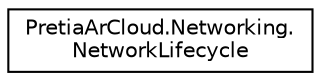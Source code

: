 digraph "Graphical Class Hierarchy"
{
 // LATEX_PDF_SIZE
  edge [fontname="Helvetica",fontsize="10",labelfontname="Helvetica",labelfontsize="10"];
  node [fontname="Helvetica",fontsize="10",shape=record];
  rankdir="LR";
  Node0 [label="PretiaArCloud.Networking.\lNetworkLifecycle",height=0.2,width=0.4,color="black", fillcolor="white", style="filled",URL="$classPretiaArCloud_1_1Networking_1_1NetworkLifecycle.html",tooltip=" "];
}
